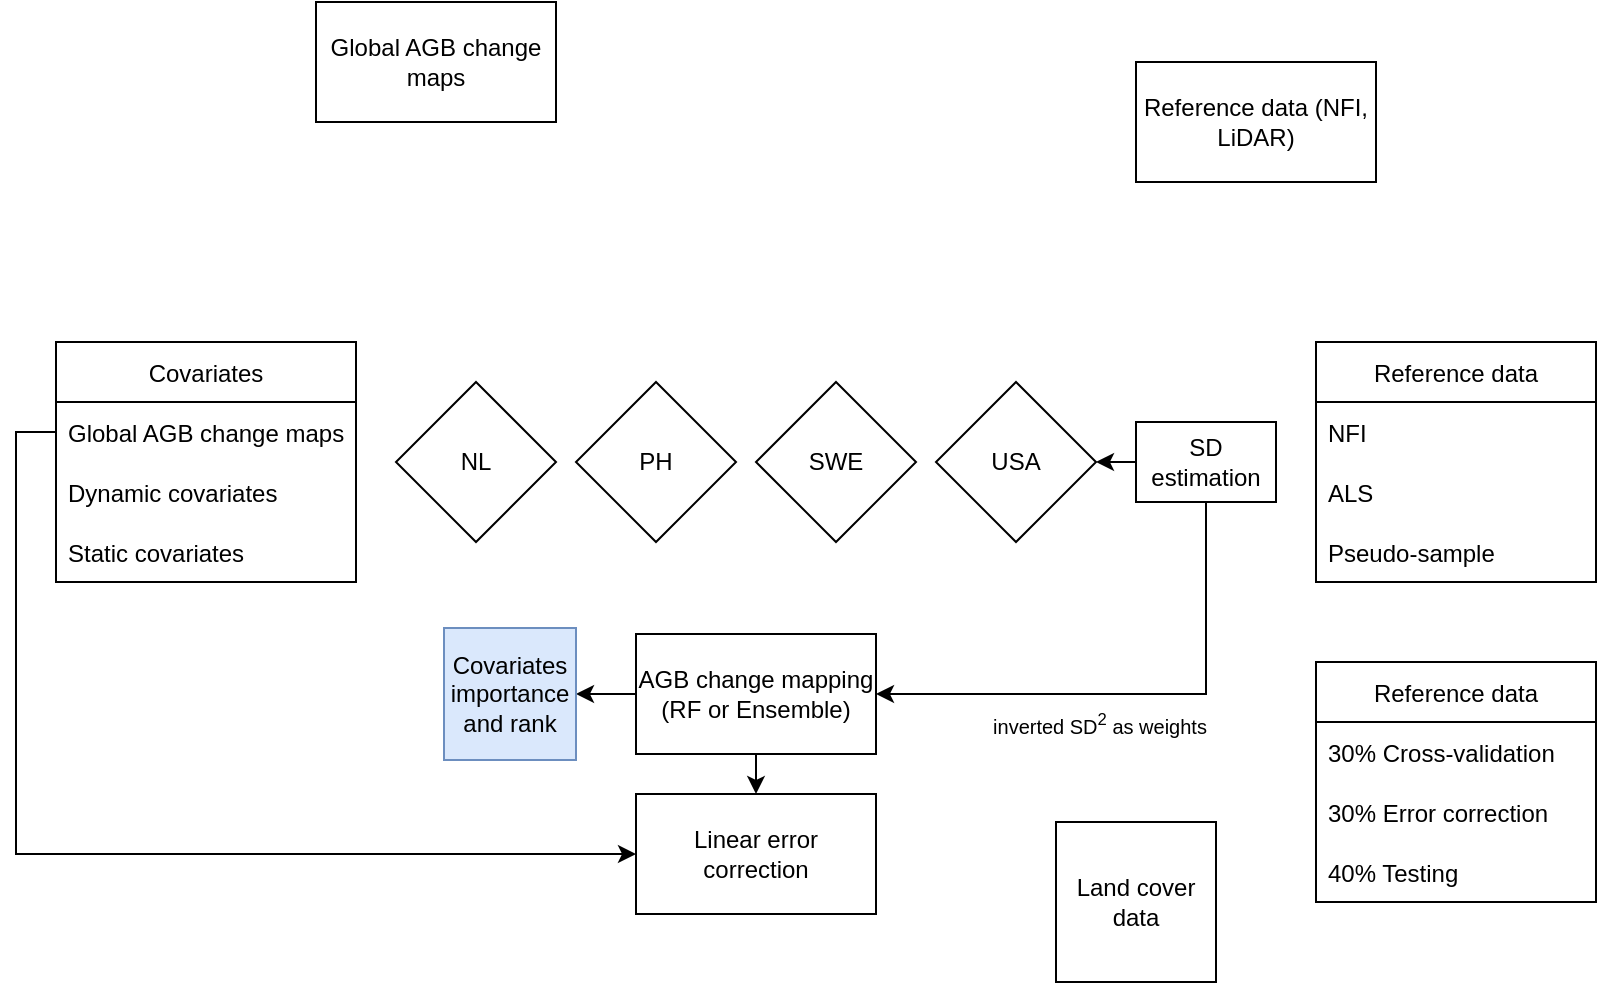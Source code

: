 <mxfile version="20.3.6" type="github">
  <diagram id="7FCCXjIass0c8LGfuhQM" name="Page-1">
    <mxGraphModel dx="1038" dy="588" grid="1" gridSize="10" guides="1" tooltips="1" connect="1" arrows="1" fold="1" page="1" pageScale="1" pageWidth="850" pageHeight="1100" math="0" shadow="0">
      <root>
        <mxCell id="0" />
        <mxCell id="1" parent="0" />
        <mxCell id="teEx1f5QK_VXIkJfzbQ1-1" value="Global AGB change maps" style="rounded=0;whiteSpace=wrap;html=1;" vertex="1" parent="1">
          <mxGeometry x="180" y="130" width="120" height="60" as="geometry" />
        </mxCell>
        <mxCell id="teEx1f5QK_VXIkJfzbQ1-42" style="edgeStyle=orthogonalEdgeStyle;rounded=0;orthogonalLoop=1;jettySize=auto;html=1;exitX=0.5;exitY=1;exitDx=0;exitDy=0;entryX=0.5;entryY=0;entryDx=0;entryDy=0;fontSize=10;" edge="1" parent="1" source="teEx1f5QK_VXIkJfzbQ1-2" target="teEx1f5QK_VXIkJfzbQ1-41">
          <mxGeometry relative="1" as="geometry" />
        </mxCell>
        <mxCell id="teEx1f5QK_VXIkJfzbQ1-44" style="edgeStyle=orthogonalEdgeStyle;rounded=0;orthogonalLoop=1;jettySize=auto;html=1;exitX=0;exitY=0.5;exitDx=0;exitDy=0;entryX=1;entryY=0.5;entryDx=0;entryDy=0;fontSize=10;" edge="1" parent="1" source="teEx1f5QK_VXIkJfzbQ1-2" target="teEx1f5QK_VXIkJfzbQ1-39">
          <mxGeometry relative="1" as="geometry" />
        </mxCell>
        <mxCell id="teEx1f5QK_VXIkJfzbQ1-2" value="AGB change mapping (RF or Ensemble)" style="rounded=0;whiteSpace=wrap;html=1;" vertex="1" parent="1">
          <mxGeometry x="340" y="446" width="120" height="60" as="geometry" />
        </mxCell>
        <mxCell id="teEx1f5QK_VXIkJfzbQ1-3" value="Reference data (NFI, LiDAR)" style="rounded=0;whiteSpace=wrap;html=1;" vertex="1" parent="1">
          <mxGeometry x="590" y="160" width="120" height="60" as="geometry" />
        </mxCell>
        <mxCell id="teEx1f5QK_VXIkJfzbQ1-29" style="edgeStyle=orthogonalEdgeStyle;rounded=0;orthogonalLoop=1;jettySize=auto;html=1;exitX=0.5;exitY=1;exitDx=0;exitDy=0;entryX=1;entryY=0.5;entryDx=0;entryDy=0;" edge="1" parent="1" source="teEx1f5QK_VXIkJfzbQ1-4" target="teEx1f5QK_VXIkJfzbQ1-2">
          <mxGeometry relative="1" as="geometry" />
        </mxCell>
        <mxCell id="teEx1f5QK_VXIkJfzbQ1-40" style="edgeStyle=orthogonalEdgeStyle;rounded=0;orthogonalLoop=1;jettySize=auto;html=1;exitX=0;exitY=0.5;exitDx=0;exitDy=0;entryX=1;entryY=0.5;entryDx=0;entryDy=0;fontSize=10;" edge="1" parent="1" source="teEx1f5QK_VXIkJfzbQ1-4" target="teEx1f5QK_VXIkJfzbQ1-26">
          <mxGeometry relative="1" as="geometry" />
        </mxCell>
        <mxCell id="teEx1f5QK_VXIkJfzbQ1-4" value="SD estimation" style="rounded=0;whiteSpace=wrap;html=1;" vertex="1" parent="1">
          <mxGeometry x="590" y="340" width="70" height="40" as="geometry" />
        </mxCell>
        <mxCell id="teEx1f5QK_VXIkJfzbQ1-7" value="Covariates" style="swimlane;fontStyle=0;childLayout=stackLayout;horizontal=1;startSize=30;horizontalStack=0;resizeParent=1;resizeParentMax=0;resizeLast=0;collapsible=1;marginBottom=0;" vertex="1" parent="1">
          <mxGeometry x="50" y="300" width="150" height="120" as="geometry">
            <mxRectangle x="350" y="250" width="100" height="30" as="alternateBounds" />
          </mxGeometry>
        </mxCell>
        <mxCell id="teEx1f5QK_VXIkJfzbQ1-8" value="Global AGB change maps" style="text;strokeColor=none;fillColor=none;align=left;verticalAlign=middle;spacingLeft=4;spacingRight=4;overflow=hidden;points=[[0,0.5],[1,0.5]];portConstraint=eastwest;rotatable=0;" vertex="1" parent="teEx1f5QK_VXIkJfzbQ1-7">
          <mxGeometry y="30" width="150" height="30" as="geometry" />
        </mxCell>
        <mxCell id="teEx1f5QK_VXIkJfzbQ1-9" value="Dynamic covariates" style="text;strokeColor=none;fillColor=none;align=left;verticalAlign=middle;spacingLeft=4;spacingRight=4;overflow=hidden;points=[[0,0.5],[1,0.5]];portConstraint=eastwest;rotatable=0;" vertex="1" parent="teEx1f5QK_VXIkJfzbQ1-7">
          <mxGeometry y="60" width="150" height="30" as="geometry" />
        </mxCell>
        <mxCell id="teEx1f5QK_VXIkJfzbQ1-10" value="Static covariates" style="text;strokeColor=none;fillColor=none;align=left;verticalAlign=middle;spacingLeft=4;spacingRight=4;overflow=hidden;points=[[0,0.5],[1,0.5]];portConstraint=eastwest;rotatable=0;" vertex="1" parent="teEx1f5QK_VXIkJfzbQ1-7">
          <mxGeometry y="90" width="150" height="30" as="geometry" />
        </mxCell>
        <mxCell id="teEx1f5QK_VXIkJfzbQ1-11" value="Reference data" style="swimlane;fontStyle=0;childLayout=stackLayout;horizontal=1;startSize=30;horizontalStack=0;resizeParent=1;resizeParentMax=0;resizeLast=0;collapsible=1;marginBottom=0;" vertex="1" parent="1">
          <mxGeometry x="680" y="300" width="140" height="120" as="geometry">
            <mxRectangle x="350" y="250" width="100" height="30" as="alternateBounds" />
          </mxGeometry>
        </mxCell>
        <mxCell id="teEx1f5QK_VXIkJfzbQ1-12" value="NFI" style="text;strokeColor=none;fillColor=none;align=left;verticalAlign=middle;spacingLeft=4;spacingRight=4;overflow=hidden;points=[[0,0.5],[1,0.5]];portConstraint=eastwest;rotatable=0;" vertex="1" parent="teEx1f5QK_VXIkJfzbQ1-11">
          <mxGeometry y="30" width="140" height="30" as="geometry" />
        </mxCell>
        <mxCell id="teEx1f5QK_VXIkJfzbQ1-13" value="ALS" style="text;strokeColor=none;fillColor=none;align=left;verticalAlign=middle;spacingLeft=4;spacingRight=4;overflow=hidden;points=[[0,0.5],[1,0.5]];portConstraint=eastwest;rotatable=0;" vertex="1" parent="teEx1f5QK_VXIkJfzbQ1-11">
          <mxGeometry y="60" width="140" height="30" as="geometry" />
        </mxCell>
        <mxCell id="teEx1f5QK_VXIkJfzbQ1-14" value="Pseudo-sample" style="text;strokeColor=none;fillColor=none;align=left;verticalAlign=middle;spacingLeft=4;spacingRight=4;overflow=hidden;points=[[0,0.5],[1,0.5]];portConstraint=eastwest;rotatable=0;" vertex="1" parent="teEx1f5QK_VXIkJfzbQ1-11">
          <mxGeometry y="90" width="140" height="30" as="geometry" />
        </mxCell>
        <mxCell id="teEx1f5QK_VXIkJfzbQ1-15" value="NL" style="rhombus;whiteSpace=wrap;html=1;" vertex="1" parent="1">
          <mxGeometry x="220" y="320" width="80" height="80" as="geometry" />
        </mxCell>
        <mxCell id="teEx1f5QK_VXIkJfzbQ1-24" value="PH" style="rhombus;whiteSpace=wrap;html=1;" vertex="1" parent="1">
          <mxGeometry x="310" y="320" width="80" height="80" as="geometry" />
        </mxCell>
        <mxCell id="teEx1f5QK_VXIkJfzbQ1-25" value="SWE" style="rhombus;whiteSpace=wrap;html=1;" vertex="1" parent="1">
          <mxGeometry x="400" y="320" width="80" height="80" as="geometry" />
        </mxCell>
        <mxCell id="teEx1f5QK_VXIkJfzbQ1-26" value="USA" style="rhombus;whiteSpace=wrap;html=1;" vertex="1" parent="1">
          <mxGeometry x="490" y="320" width="80" height="80" as="geometry" />
        </mxCell>
        <mxCell id="teEx1f5QK_VXIkJfzbQ1-30" value="&lt;font style=&quot;font-size: 10px;&quot;&gt;inverted SD&lt;sup&gt;2&lt;/sup&gt; as weights&lt;/font&gt;" style="text;html=1;strokeColor=none;fillColor=none;align=center;verticalAlign=middle;whiteSpace=wrap;rounded=0;" vertex="1" parent="1">
          <mxGeometry x="492" y="476" width="160" height="30" as="geometry" />
        </mxCell>
        <mxCell id="teEx1f5QK_VXIkJfzbQ1-37" value="&lt;span style=&quot;font-size: 12px;&quot;&gt;Land cover data&lt;/span&gt;" style="whiteSpace=wrap;html=1;aspect=fixed;fontSize=10;" vertex="1" parent="1">
          <mxGeometry x="550" y="540" width="80" height="80" as="geometry" />
        </mxCell>
        <mxCell id="teEx1f5QK_VXIkJfzbQ1-39" value="&lt;span style=&quot;font-size: 12px;&quot;&gt;Covariates importance and rank&lt;/span&gt;" style="whiteSpace=wrap;html=1;aspect=fixed;fontSize=10;fillColor=#dae8fc;strokeColor=#6c8ebf;" vertex="1" parent="1">
          <mxGeometry x="244" y="443" width="66" height="66" as="geometry" />
        </mxCell>
        <mxCell id="teEx1f5QK_VXIkJfzbQ1-41" value="Linear error correction" style="rounded=0;whiteSpace=wrap;html=1;" vertex="1" parent="1">
          <mxGeometry x="340" y="526" width="120" height="60" as="geometry" />
        </mxCell>
        <mxCell id="teEx1f5QK_VXIkJfzbQ1-43" style="edgeStyle=orthogonalEdgeStyle;rounded=0;orthogonalLoop=1;jettySize=auto;html=1;exitX=0;exitY=0.5;exitDx=0;exitDy=0;entryX=0;entryY=0.5;entryDx=0;entryDy=0;fontSize=10;" edge="1" parent="1" source="teEx1f5QK_VXIkJfzbQ1-8" target="teEx1f5QK_VXIkJfzbQ1-41">
          <mxGeometry relative="1" as="geometry" />
        </mxCell>
        <mxCell id="teEx1f5QK_VXIkJfzbQ1-45" value="Reference data" style="swimlane;fontStyle=0;childLayout=stackLayout;horizontal=1;startSize=30;horizontalStack=0;resizeParent=1;resizeParentMax=0;resizeLast=0;collapsible=1;marginBottom=0;" vertex="1" parent="1">
          <mxGeometry x="680" y="460" width="140" height="120" as="geometry">
            <mxRectangle x="350" y="250" width="100" height="30" as="alternateBounds" />
          </mxGeometry>
        </mxCell>
        <mxCell id="teEx1f5QK_VXIkJfzbQ1-46" value="30% Cross-validation" style="text;strokeColor=none;fillColor=none;align=left;verticalAlign=middle;spacingLeft=4;spacingRight=4;overflow=hidden;points=[[0,0.5],[1,0.5]];portConstraint=eastwest;rotatable=0;" vertex="1" parent="teEx1f5QK_VXIkJfzbQ1-45">
          <mxGeometry y="30" width="140" height="30" as="geometry" />
        </mxCell>
        <mxCell id="teEx1f5QK_VXIkJfzbQ1-47" value="30% Error correction" style="text;strokeColor=none;fillColor=none;align=left;verticalAlign=middle;spacingLeft=4;spacingRight=4;overflow=hidden;points=[[0,0.5],[1,0.5]];portConstraint=eastwest;rotatable=0;" vertex="1" parent="teEx1f5QK_VXIkJfzbQ1-45">
          <mxGeometry y="60" width="140" height="30" as="geometry" />
        </mxCell>
        <mxCell id="teEx1f5QK_VXIkJfzbQ1-48" value="40% Testing " style="text;strokeColor=none;fillColor=none;align=left;verticalAlign=middle;spacingLeft=4;spacingRight=4;overflow=hidden;points=[[0,0.5],[1,0.5]];portConstraint=eastwest;rotatable=0;" vertex="1" parent="teEx1f5QK_VXIkJfzbQ1-45">
          <mxGeometry y="90" width="140" height="30" as="geometry" />
        </mxCell>
      </root>
    </mxGraphModel>
  </diagram>
</mxfile>
